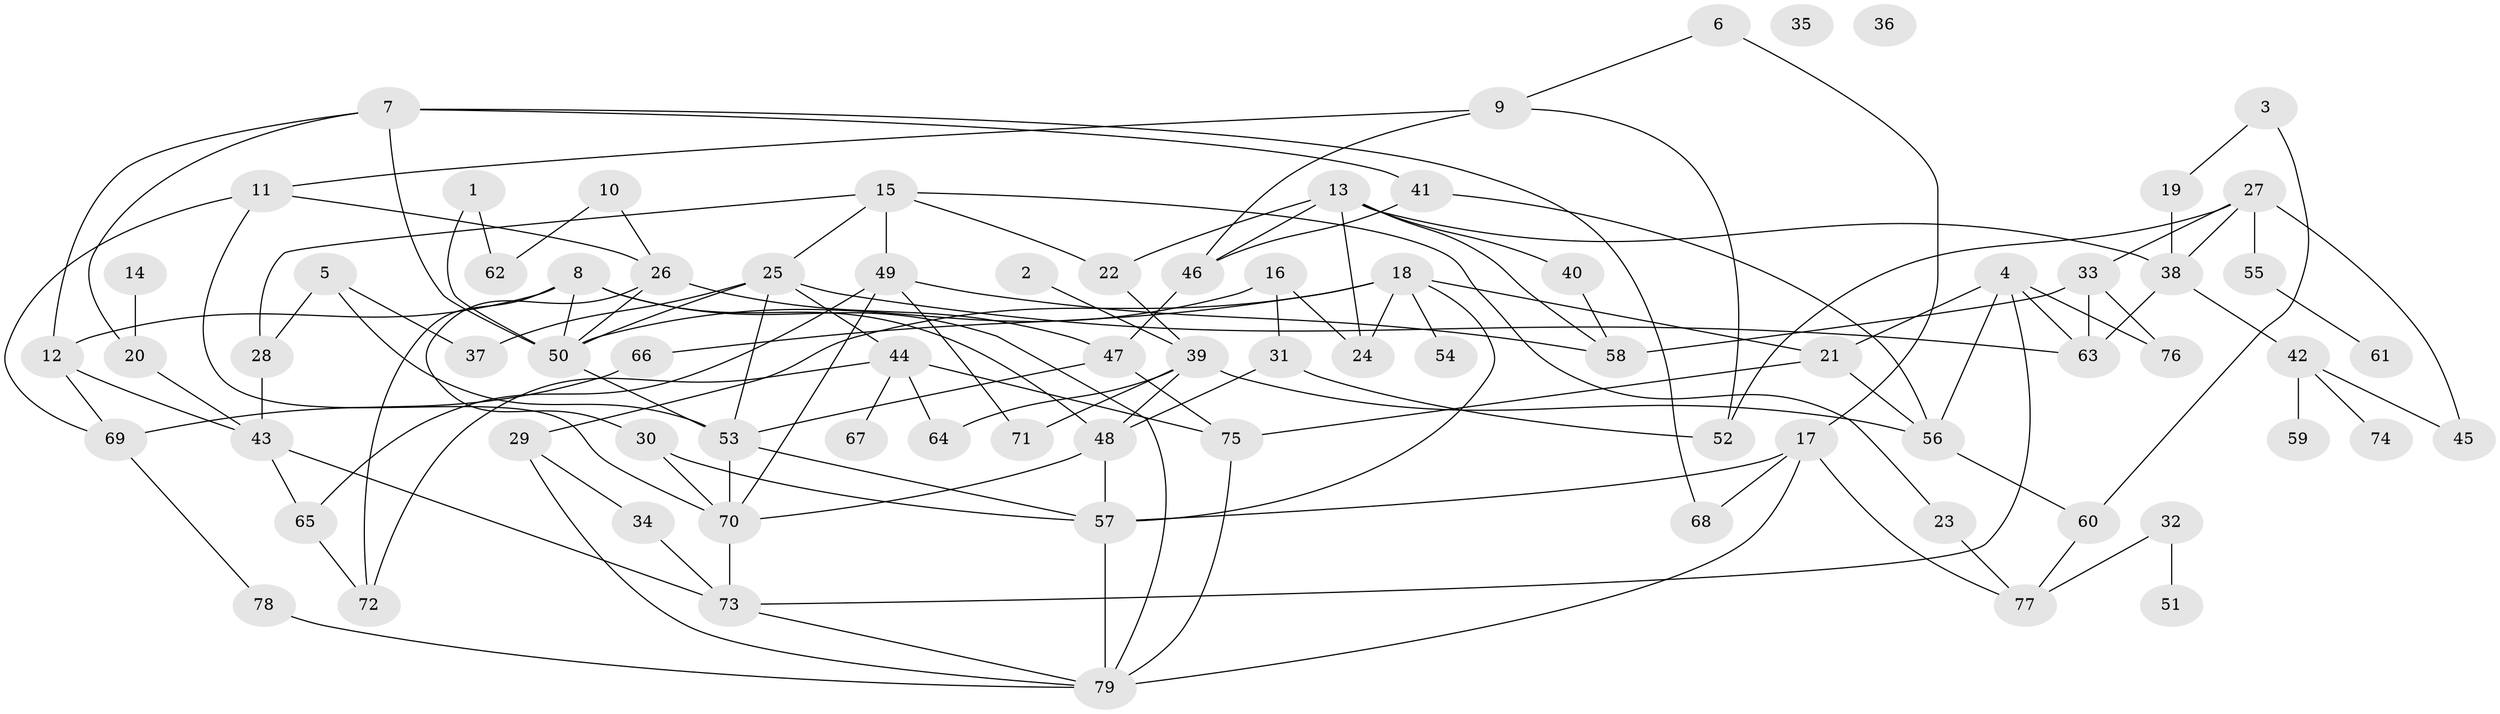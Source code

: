 // Generated by graph-tools (version 1.1) at 2025/00/03/09/25 03:00:49]
// undirected, 79 vertices, 133 edges
graph export_dot {
graph [start="1"]
  node [color=gray90,style=filled];
  1;
  2;
  3;
  4;
  5;
  6;
  7;
  8;
  9;
  10;
  11;
  12;
  13;
  14;
  15;
  16;
  17;
  18;
  19;
  20;
  21;
  22;
  23;
  24;
  25;
  26;
  27;
  28;
  29;
  30;
  31;
  32;
  33;
  34;
  35;
  36;
  37;
  38;
  39;
  40;
  41;
  42;
  43;
  44;
  45;
  46;
  47;
  48;
  49;
  50;
  51;
  52;
  53;
  54;
  55;
  56;
  57;
  58;
  59;
  60;
  61;
  62;
  63;
  64;
  65;
  66;
  67;
  68;
  69;
  70;
  71;
  72;
  73;
  74;
  75;
  76;
  77;
  78;
  79;
  1 -- 50;
  1 -- 62;
  2 -- 39;
  3 -- 19;
  3 -- 60;
  4 -- 21;
  4 -- 56;
  4 -- 63;
  4 -- 73;
  4 -- 76;
  5 -- 28;
  5 -- 37;
  5 -- 53;
  6 -- 9;
  6 -- 17;
  7 -- 12;
  7 -- 20;
  7 -- 41;
  7 -- 50;
  7 -- 68;
  8 -- 12;
  8 -- 48;
  8 -- 50;
  8 -- 72;
  8 -- 79;
  9 -- 11;
  9 -- 46;
  9 -- 52;
  10 -- 26;
  10 -- 62;
  11 -- 26;
  11 -- 69;
  11 -- 70;
  12 -- 43;
  12 -- 69;
  13 -- 22;
  13 -- 24;
  13 -- 38;
  13 -- 40;
  13 -- 46;
  13 -- 58;
  14 -- 20;
  15 -- 22;
  15 -- 23;
  15 -- 25;
  15 -- 28;
  15 -- 49;
  16 -- 24;
  16 -- 31;
  16 -- 50;
  17 -- 57;
  17 -- 68;
  17 -- 77;
  17 -- 79;
  18 -- 21;
  18 -- 24;
  18 -- 29;
  18 -- 54;
  18 -- 57;
  18 -- 66;
  19 -- 38;
  20 -- 43;
  21 -- 56;
  21 -- 75;
  22 -- 39;
  23 -- 77;
  25 -- 37;
  25 -- 44;
  25 -- 50;
  25 -- 53;
  25 -- 63;
  26 -- 30;
  26 -- 47;
  26 -- 50;
  27 -- 33;
  27 -- 38;
  27 -- 45;
  27 -- 52;
  27 -- 55;
  28 -- 43;
  29 -- 34;
  29 -- 79;
  30 -- 57;
  30 -- 70;
  31 -- 48;
  31 -- 52;
  32 -- 51;
  32 -- 77;
  33 -- 58;
  33 -- 63;
  33 -- 76;
  34 -- 73;
  38 -- 42;
  38 -- 63;
  39 -- 48;
  39 -- 56;
  39 -- 64;
  39 -- 71;
  40 -- 58;
  41 -- 46;
  41 -- 56;
  42 -- 45;
  42 -- 59;
  42 -- 74;
  43 -- 65;
  43 -- 73;
  44 -- 64;
  44 -- 67;
  44 -- 72;
  44 -- 75;
  46 -- 47;
  47 -- 53;
  47 -- 75;
  48 -- 57;
  48 -- 70;
  49 -- 58;
  49 -- 65;
  49 -- 70;
  49 -- 71;
  50 -- 53;
  53 -- 57;
  53 -- 70;
  55 -- 61;
  56 -- 60;
  57 -- 79;
  60 -- 77;
  65 -- 72;
  66 -- 69;
  69 -- 78;
  70 -- 73;
  73 -- 79;
  75 -- 79;
  78 -- 79;
}
